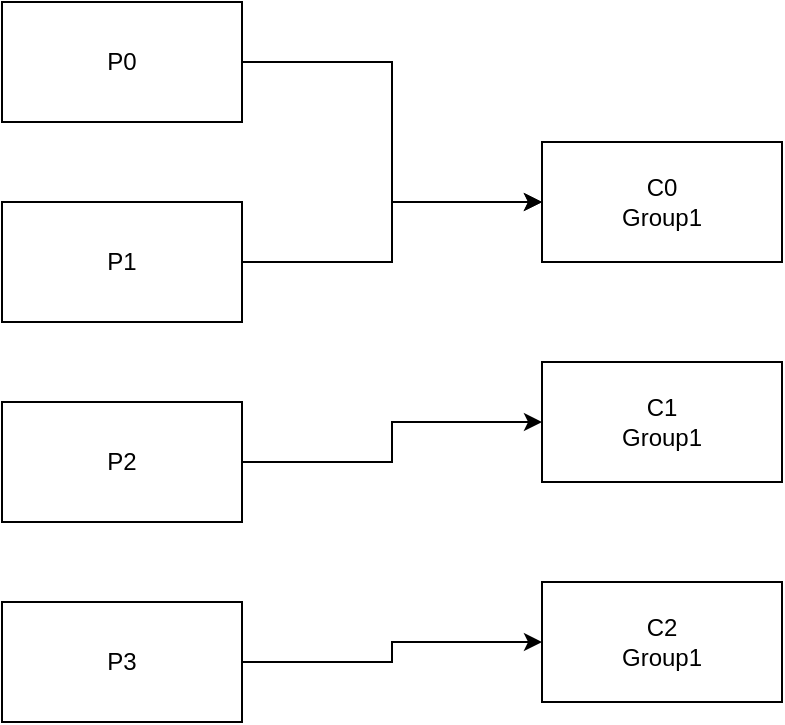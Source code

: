 <mxfile version="26.2.14">
  <diagram name="第 1 页" id="5m0DD1IxrQxrbZgEeg06">
    <mxGraphModel dx="1234" dy="790" grid="1" gridSize="10" guides="1" tooltips="1" connect="1" arrows="1" fold="1" page="1" pageScale="1" pageWidth="827" pageHeight="1169" math="0" shadow="0">
      <root>
        <mxCell id="0" />
        <mxCell id="1" parent="0" />
        <mxCell id="dp8KcP2n8Qh-5-MDvq2I-33" style="edgeStyle=orthogonalEdgeStyle;rounded=0;orthogonalLoop=1;jettySize=auto;html=1;entryX=0;entryY=0.5;entryDx=0;entryDy=0;" edge="1" parent="1" source="dp8KcP2n8Qh-5-MDvq2I-1" target="dp8KcP2n8Qh-5-MDvq2I-14">
          <mxGeometry relative="1" as="geometry" />
        </mxCell>
        <mxCell id="dp8KcP2n8Qh-5-MDvq2I-1" value="P1" style="rounded=0;whiteSpace=wrap;html=1;" vertex="1" parent="1">
          <mxGeometry x="110" y="280" width="120" height="60" as="geometry" />
        </mxCell>
        <mxCell id="dp8KcP2n8Qh-5-MDvq2I-34" style="edgeStyle=orthogonalEdgeStyle;rounded=0;orthogonalLoop=1;jettySize=auto;html=1;entryX=0;entryY=0.5;entryDx=0;entryDy=0;" edge="1" parent="1" source="dp8KcP2n8Qh-5-MDvq2I-2" target="dp8KcP2n8Qh-5-MDvq2I-15">
          <mxGeometry relative="1" as="geometry" />
        </mxCell>
        <mxCell id="dp8KcP2n8Qh-5-MDvq2I-2" value="P2" style="rounded=0;whiteSpace=wrap;html=1;" vertex="1" parent="1">
          <mxGeometry x="110" y="380" width="120" height="60" as="geometry" />
        </mxCell>
        <mxCell id="dp8KcP2n8Qh-5-MDvq2I-32" style="edgeStyle=orthogonalEdgeStyle;rounded=0;orthogonalLoop=1;jettySize=auto;html=1;entryX=0;entryY=0.5;entryDx=0;entryDy=0;" edge="1" parent="1" source="dp8KcP2n8Qh-5-MDvq2I-5" target="dp8KcP2n8Qh-5-MDvq2I-14">
          <mxGeometry relative="1" as="geometry" />
        </mxCell>
        <mxCell id="dp8KcP2n8Qh-5-MDvq2I-5" value="P0" style="rounded=0;whiteSpace=wrap;html=1;" vertex="1" parent="1">
          <mxGeometry x="110" y="180" width="120" height="60" as="geometry" />
        </mxCell>
        <mxCell id="dp8KcP2n8Qh-5-MDvq2I-35" style="edgeStyle=orthogonalEdgeStyle;rounded=0;orthogonalLoop=1;jettySize=auto;html=1;entryX=0;entryY=0.5;entryDx=0;entryDy=0;" edge="1" parent="1" source="dp8KcP2n8Qh-5-MDvq2I-9" target="dp8KcP2n8Qh-5-MDvq2I-16">
          <mxGeometry relative="1" as="geometry" />
        </mxCell>
        <mxCell id="dp8KcP2n8Qh-5-MDvq2I-9" value="P3" style="rounded=0;whiteSpace=wrap;html=1;" vertex="1" parent="1">
          <mxGeometry x="110" y="480" width="120" height="60" as="geometry" />
        </mxCell>
        <mxCell id="dp8KcP2n8Qh-5-MDvq2I-14" value="C0&lt;div&gt;Group1&lt;/div&gt;" style="rounded=0;whiteSpace=wrap;html=1;" vertex="1" parent="1">
          <mxGeometry x="380" y="250" width="120" height="60" as="geometry" />
        </mxCell>
        <mxCell id="dp8KcP2n8Qh-5-MDvq2I-15" value="C1&lt;div&gt;Group1&lt;/div&gt;" style="rounded=0;whiteSpace=wrap;html=1;" vertex="1" parent="1">
          <mxGeometry x="380" y="360" width="120" height="60" as="geometry" />
        </mxCell>
        <mxCell id="dp8KcP2n8Qh-5-MDvq2I-16" value="C2&lt;div&gt;Group1&lt;/div&gt;" style="rounded=0;whiteSpace=wrap;html=1;" vertex="1" parent="1">
          <mxGeometry x="380" y="470" width="120" height="60" as="geometry" />
        </mxCell>
      </root>
    </mxGraphModel>
  </diagram>
</mxfile>
